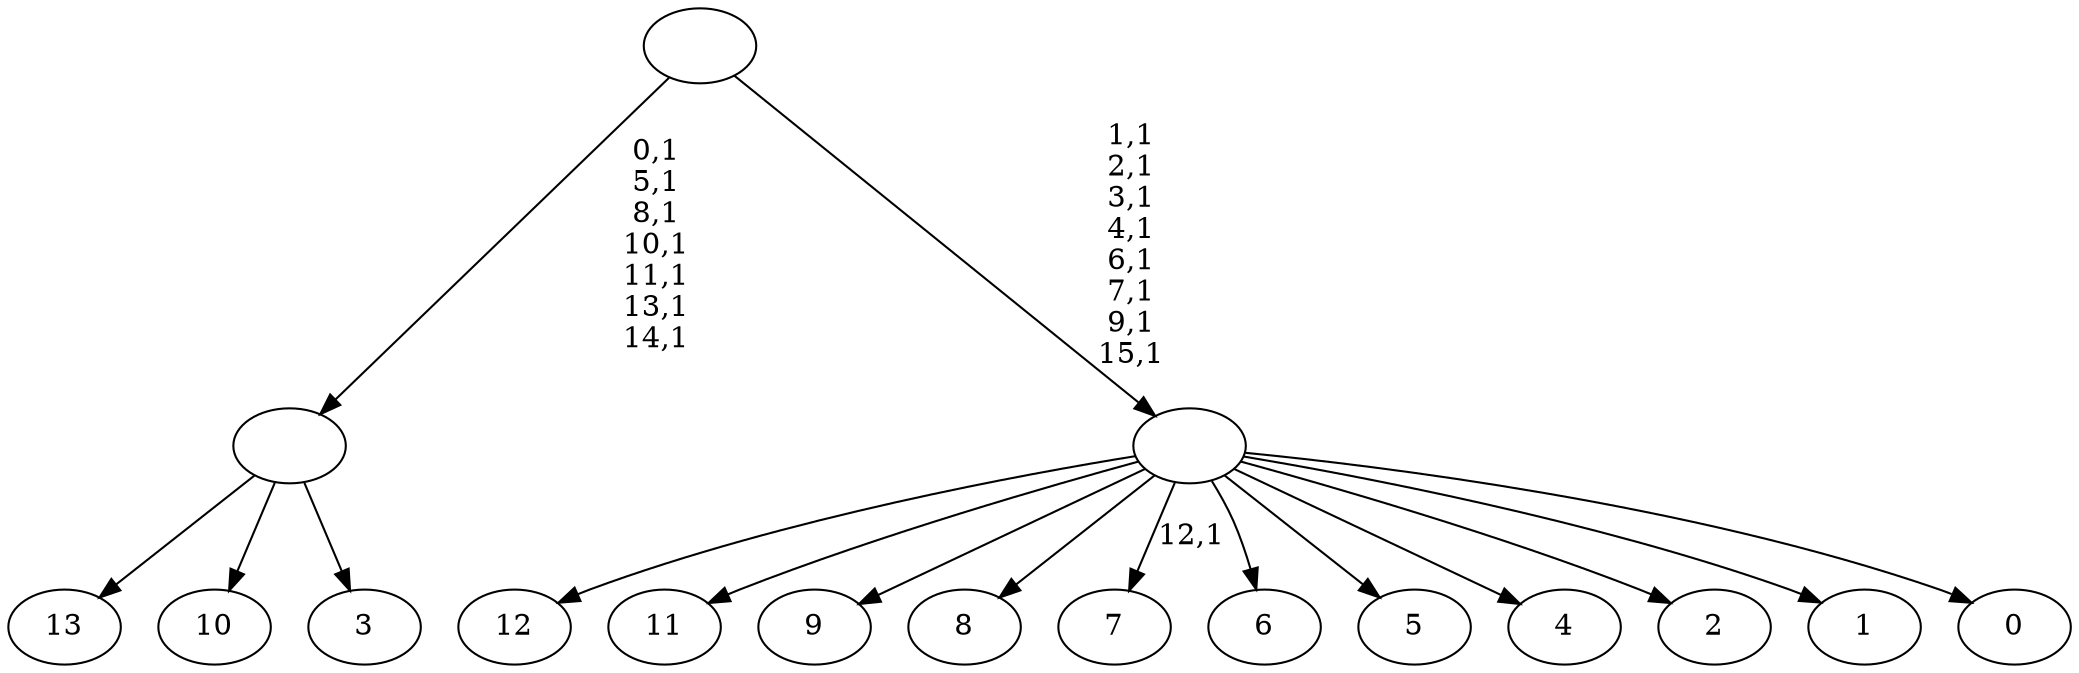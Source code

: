 digraph T {
	30 [label="13"]
	29 [label="12"]
	28 [label="11"]
	27 [label="10"]
	26 [label="9"]
	25 [label="8"]
	24 [label="7"]
	22 [label="6"]
	21 [label="5"]
	20 [label="4"]
	19 [label="3"]
	18 [label=""]
	11 [label="2"]
	10 [label="1"]
	9 [label="0"]
	8 [label=""]
	0 [label=""]
	18 -> 30 [label=""]
	18 -> 27 [label=""]
	18 -> 19 [label=""]
	8 -> 24 [label="12,1"]
	8 -> 29 [label=""]
	8 -> 28 [label=""]
	8 -> 26 [label=""]
	8 -> 25 [label=""]
	8 -> 22 [label=""]
	8 -> 21 [label=""]
	8 -> 20 [label=""]
	8 -> 11 [label=""]
	8 -> 10 [label=""]
	8 -> 9 [label=""]
	0 -> 8 [label="1,1\n2,1\n3,1\n4,1\n6,1\n7,1\n9,1\n15,1"]
	0 -> 18 [label="0,1\n5,1\n8,1\n10,1\n11,1\n13,1\n14,1"]
}
